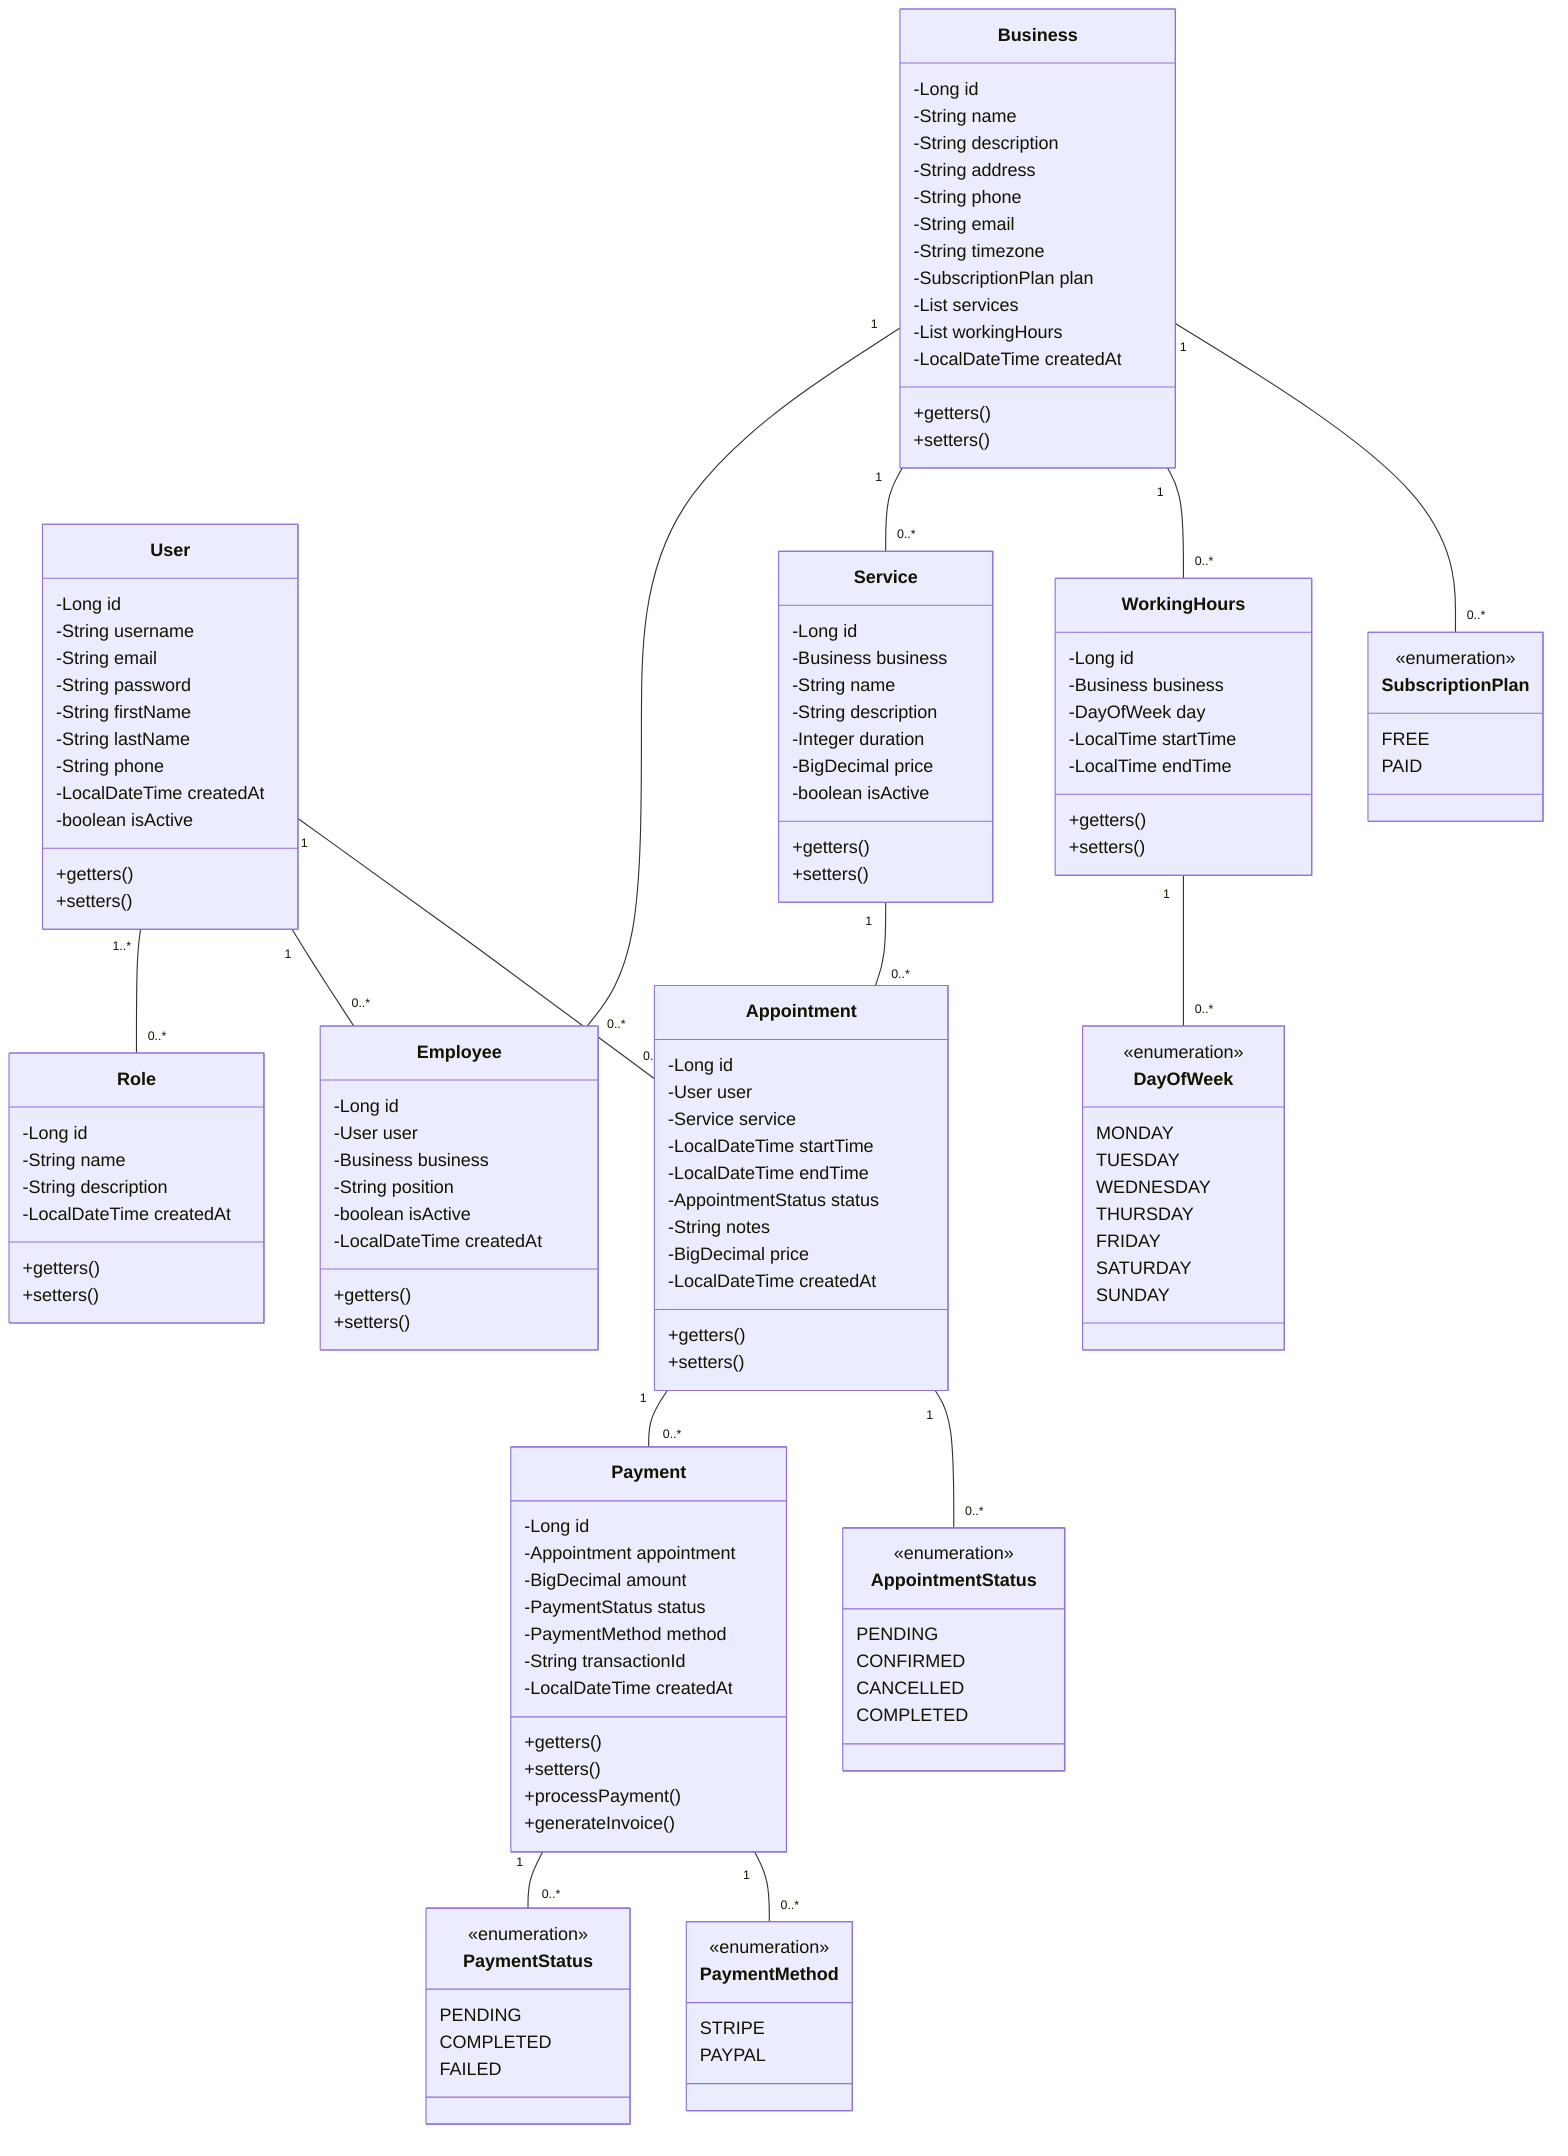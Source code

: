 classDiagram
    class User {
        -Long id
        -String username
        -String email
        -String password
        -String firstName
        -String lastName
        -String phone
        -LocalDateTime createdAt
        -boolean isActive
        +getters()
        +setters()
    }


    class Role {
        -Long id
        -String name
        -String description
        -LocalDateTime createdAt
        +getters()
        +setters()
    }

    class Business {
        -Long id
        -String name
        -String description
        -String address
        -String phone
        -String email
        -String timezone
        -SubscriptionPlan plan
        -List<Service> services
        -List<WorkingHours> workingHours
        -LocalDateTime createdAt
        +getters()
        +setters()
    }

    class SubscriptionPlan {
        <<enumeration>>
        FREE
        PAID
    }

    class Employee {
        -Long id
        -User user
        -Business business
        -String position
        -boolean isActive
        -LocalDateTime createdAt
        +getters()
        +setters()
    }

    class Service {
        -Long id
        -Business business
        -String name
        -String description
        -Integer duration
        -BigDecimal price
        -boolean isActive
        +getters()
        +setters()
    }

    class WorkingHours {
        -Long id
        -Business business
        -DayOfWeek day
        -LocalTime startTime
        -LocalTime endTime
        +getters()
        +setters()
    }

    class DayOfWeek {
        <<enumeration>>
        MONDAY
        TUESDAY
        WEDNESDAY
        THURSDAY
        FRIDAY
        SATURDAY
        SUNDAY
    }

    class Appointment {
        -Long id
        -User user
        -Service service
        -LocalDateTime startTime
        -LocalDateTime endTime
        -AppointmentStatus status
        -String notes
        -BigDecimal price
        -LocalDateTime createdAt
        +getters()
        +setters()
    }

    class AppointmentStatus {
        <<enumeration>>
        PENDING
        CONFIRMED
        CANCELLED
        COMPLETED
    }

    class Payment {
        -Long id
        -Appointment appointment
        -BigDecimal amount
        -PaymentStatus status
        -PaymentMethod method
        -String transactionId
        -LocalDateTime createdAt
        +getters()
        +setters()
        +processPayment()
        +generateInvoice()
    }

    class PaymentStatus {
        <<enumeration>>
        PENDING
        COMPLETED
        FAILED
    }

    class PaymentMethod {
        <<enumeration>>
        STRIPE
        PAYPAL
    }

    User "1..*" -- "0..*" Role
    User "1" -- "0..*" Employee
    Business "1" -- "0..*" Employee
    Business "1" -- "0..*" Service
    Business "1" -- "0..*" WorkingHours
    User "1" -- "0..*" Appointment
    Appointment "1" -- "0..*" Payment
    Service "1" -- "0..*" Appointment

    %% Enumerations relationships
    Appointment "1" -- "0..*" AppointmentStatus
    Payment "1" -- "0..*" PaymentStatus
    Payment "1" -- "0..*" PaymentMethod
    Business "1" -- "0..*" SubscriptionPlan
    WorkingHours "1" -- "0..*" DayOfWeek